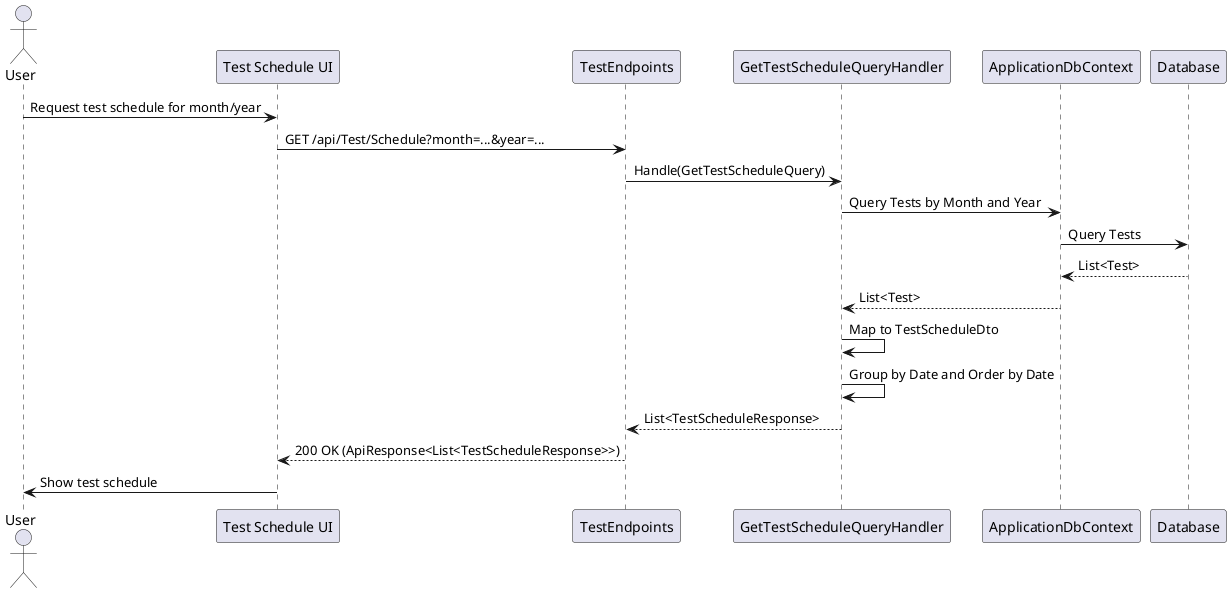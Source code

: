 @startuml
actor User
participant "Test Schedule UI" as UI
participant TestEndpoints
participant GetTestScheduleQueryHandler as Handler
participant ApplicationDbContext
participant Database

User -> UI : Request test schedule for month/year
UI -> TestEndpoints : GET /api/Test/Schedule?month=...&year=...
TestEndpoints -> Handler : Handle(GetTestScheduleQuery)
Handler -> ApplicationDbContext : Query Tests by Month and Year
ApplicationDbContext -> Database : Query Tests
Database --> ApplicationDbContext : List<Test>
ApplicationDbContext --> Handler : List<Test>
Handler -> Handler : Map to TestScheduleDto
Handler -> Handler : Group by Date and Order by Date
Handler --> TestEndpoints : List<TestScheduleResponse>
TestEndpoints --> UI : 200 OK (ApiResponse<List<TestScheduleResponse>>)
UI -> User : Show test schedule

@enduml